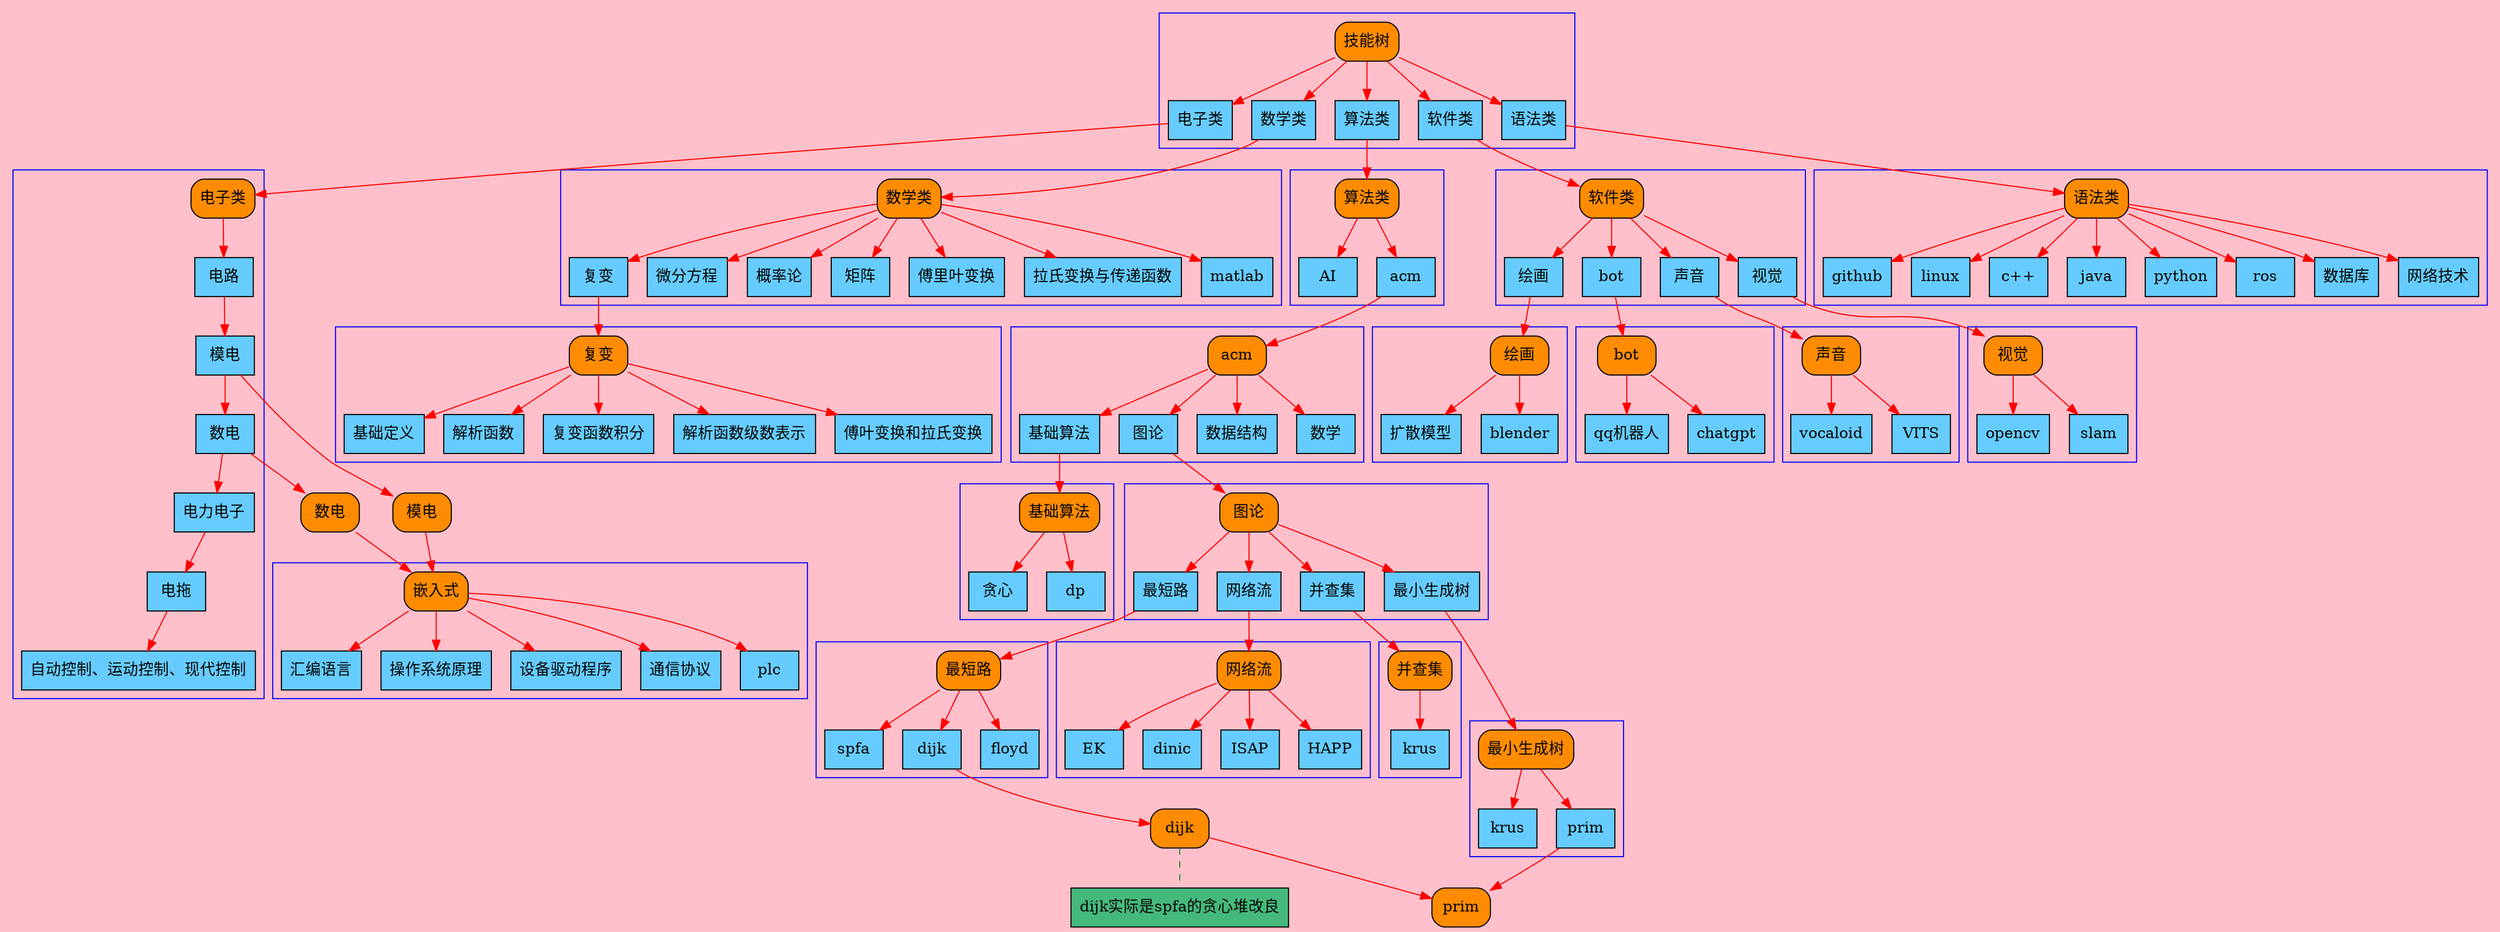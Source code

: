 digraph Example{
graph [bgcolor="pink"]
subgraph cluster_1{
	color="blue"
	1 3 5 7 9 11
}
subgraph cluster_2{
	color="blue"
	2 12 14 16 18 20 22
}
subgraph cluster_24{
	color="blue"
	24 26 28 30 32 34
}
subgraph cluster_6{
	color="blue"
	6 36 38
}
subgraph cluster_37{
	color="blue"
	37 40 42 44 46
}
subgraph cluster_41{
	color="blue"
	41 48 50 52 54
}
subgraph cluster_47{
	color="blue"
	47 58 59 61
}
subgraph cluster_51{
	color="blue"
	51 63 65 67 69
}
subgraph cluster_39{
	color="blue"
	39 71 73
}
subgraph cluster_49{
	color="blue"
	49 75 77
}
subgraph cluster_53{
	color="blue"
	53 78
}
subgraph cluster_4{
	color="blue"
	4 80 82 84 86 88 90 92
}
subgraph cluster_79{
	color="blue"
	79 94 96 98 100 102
}
subgraph cluster_8{
	color="blue"
	8 104 106 108 110
}
subgraph cluster_103{
	color="blue"
	103 112 114
}
subgraph cluster_107{
	color="blue"
	107 116 118
}
subgraph cluster_105{
	color="blue"
	105 120 122
}
subgraph cluster_109{
	color="blue"
	109 124 126
}
subgraph cluster_10{
	color="blue"
	10 128 130 132 134 136 138 140 142
}
1 [label="技能树",shape="Mrecord",style="filled",fillcolor="#FF8C00"]
1 -> {11,9,7,5,3}[style="solid",color="red"]
11 -> {10}[style="solid",color="red"]
9 -> {8}[style="solid",color="red"]
7 -> {6}[style="solid",color="red"]
5 -> {4}[style="solid",color="red"]
3 -> {2}[style="solid",color="red"]
10 -> {142,140,138,136,134,132,130,128}[style="solid",color="red"]
8 -> {110,108,106,104}[style="solid",color="red"]
6 -> {38,36}[style="solid",color="red"]
4 -> {92,90,88,86,84,82,80}[style="solid",color="red"]
2 -> {12}[style="solid",color="red"]
110 -> {109}[style="solid",color="red"]
108 -> {107}[style="solid",color="red"]
106 -> {105}[style="solid",color="red"]
104 -> {103}[style="solid",color="red"]
38 -> {37}[style="solid",color="red"]
80 -> {79}[style="solid",color="red"]
12 -> {14}[style="solid",color="red"]
109 -> {126,124}[style="solid",color="red"]
107 -> {118,116}[style="solid",color="red"]
105 -> {122,120}[style="solid",color="red"]
103 -> {114,112}[style="solid",color="red"]
37 -> {46,44,42,40}[style="solid",color="red"]
79 -> {102,100,98,96,94}[style="solid",color="red"]
14 -> {16,15}[style="solid",color="red"]
42 -> {41}[style="solid",color="red"]
40 -> {39}[style="solid",color="red"]
16 -> {18,17}[style="solid",color="red"]
15 -> {24}[style="solid",color="red"]
41 -> {54,52,50,48}[style="solid",color="red"]
39 -> {73,71}[style="solid",color="red"]
18 -> {20}[style="solid",color="red"]
17 -> {24}[style="solid",color="red"]
24 -> {34,32,30,28,26}[style="solid",color="red"]
54 -> {53}[style="solid",color="red"]
52 -> {51}[style="solid",color="red"]
50 -> {49}[style="solid",color="red"]
48 -> {47}[style="solid",color="red"]
20 -> {22}[style="solid",color="red"]
53 -> {78}[style="solid",color="red"]
51 -> {69,67,65,63}[style="solid",color="red"]
49 -> {77,75}[style="solid",color="red"]
47 -> {61,59,58}[style="solid",color="red"]
77 -> {76}[style="solid",color="red"]
59 -> {55}[style="solid",color="red"]
55 -> {76}[style="solid",color="red"]
55 -> {56}[style="dashed",color="ForestGreen",dir="none"]
2 [label="电子类",shape="Mrecord",style="filled",fillcolor="#FF8C00"]
3 [label="电子类",shape="box",style="filled",fillcolor="#66CCff"]
4 [label="数学类",shape="Mrecord",style="filled",fillcolor="#FF8C00"]
5 [label="数学类",shape="box",style="filled",fillcolor="#66CCff"]
6 [label="算法类",shape="Mrecord",style="filled",fillcolor="#FF8C00"]
7 [label="算法类",shape="box",style="filled",fillcolor="#66CCff"]
8 [label="软件类",shape="Mrecord",style="filled",fillcolor="#FF8C00"]
9 [label="软件类",shape="box",style="filled",fillcolor="#66CCff"]
10 [label="语法类",shape="Mrecord",style="filled",fillcolor="#FF8C00"]
11 [label="语法类",shape="box",style="filled",fillcolor="#66CCff"]
12 [label="电路",shape="box",style="filled",fillcolor="#66CCff"]
14 [label="模电",shape="box",style="filled",fillcolor="#66CCff"]
15 [label="模电",shape="Mrecord",style="filled",fillcolor="#FF8C00"]
16 [label="数电",shape="box",style="filled",fillcolor="#66CCff"]
17 [label="数电",shape="Mrecord",style="filled",fillcolor="#FF8C00"]
18 [label="电力电子",shape="box",style="filled",fillcolor="#66CCff"]
20 [label="电拖",shape="box",style="filled",fillcolor="#66CCff"]
22 [label="自动控制、运动控制、现代控制",shape="box",style="filled",fillcolor="#66CCff"]
24 [label="嵌入式",shape="Mrecord",style="filled",fillcolor="#FF8C00"]
26 [label="汇编语言",shape="box",style="filled",fillcolor="#66CCff"]
28 [label="操作系统原理",shape="box",style="filled",fillcolor="#66CCff"]
30 [label="设备驱动程序",shape="box",style="filled",fillcolor="#66CCff"]
32 [label="通信协议",shape="box",style="filled",fillcolor="#66CCff"]
34 [label="plc",shape="box",style="filled",fillcolor="#66CCff"]
36 [label="AI",shape="box",style="filled",fillcolor="#66CCff"]
37 [label="acm",shape="Mrecord",style="filled",fillcolor="#FF8C00"]
38 [label="acm",shape="box",style="filled",fillcolor="#66CCff"]
39 [label="基础算法",shape="Mrecord",style="filled",fillcolor="#FF8C00"]
40 [label="基础算法",shape="box",style="filled",fillcolor="#66CCff"]
41 [label="图论",shape="Mrecord",style="filled",fillcolor="#FF8C00"]
42 [label="图论",shape="box",style="filled",fillcolor="#66CCff"]
44 [label="数据结构",shape="box",style="filled",fillcolor="#66CCff"]
46 [label="数学",shape="box",style="filled",fillcolor="#66CCff"]
47 [label="最短路",shape="Mrecord",style="filled",fillcolor="#FF8C00"]
48 [label="最短路",shape="box",style="filled",fillcolor="#66CCff"]
49 [label="最小生成树",shape="Mrecord",style="filled",fillcolor="#FF8C00"]
50 [label="最小生成树",shape="box",style="filled",fillcolor="#66CCff"]
51 [label="网络流",shape="Mrecord",style="filled",fillcolor="#FF8C00"]
52 [label="网络流",shape="box",style="filled",fillcolor="#66CCff"]
53 [label="并查集",shape="Mrecord",style="filled",fillcolor="#FF8C00"]
54 [label="并查集",shape="box",style="filled",fillcolor="#66CCff"]
55 [label="dijk",shape="Mrecord",style="filled",fillcolor="#FF8C00"]
56 [label="dijk实际是spfa的贪心堆改良",shape="box",style="filled",fillcolor="#45b97c"]
58 [label="spfa",shape="box",style="filled",fillcolor="#66CCff"]
59 [label="dijk",shape="box",style="filled",fillcolor="#66CCff"]
61 [label="floyd",shape="box",style="filled",fillcolor="#66CCff"]
63 [label="EK",shape="box",style="filled",fillcolor="#66CCff"]
65 [label="dinic",shape="box",style="filled",fillcolor="#66CCff"]
67 [label="ISAP",shape="box",style="filled",fillcolor="#66CCff"]
69 [label="HAPP",shape="box",style="filled",fillcolor="#66CCff"]
71 [label="贪心",shape="box",style="filled",fillcolor="#66CCff"]
73 [label="dp",shape="box",style="filled",fillcolor="#66CCff"]
75 [label="krus",shape="box",style="filled",fillcolor="#66CCff"]
76 [label="prim",shape="Mrecord",style="filled",fillcolor="#FF8C00"]
77 [label="prim",shape="box",style="filled",fillcolor="#66CCff"]
78 [label="krus",shape="box",style="filled",fillcolor="#66CCff"]
79 [label="复变",shape="Mrecord",style="filled",fillcolor="#FF8C00"]
80 [label="复变",shape="box",style="filled",fillcolor="#66CCff"]
82 [label="微分方程",shape="box",style="filled",fillcolor="#66CCff"]
84 [label="概率论",shape="box",style="filled",fillcolor="#66CCff"]
86 [label="矩阵",shape="box",style="filled",fillcolor="#66CCff"]
88 [label="傅里叶变换",shape="box",style="filled",fillcolor="#66CCff"]
90 [label="拉氏变换与传递函数",shape="box",style="filled",fillcolor="#66CCff"]
92 [label="matlab",shape="box",style="filled",fillcolor="#66CCff"]
94 [label="基础定义",shape="box",style="filled",fillcolor="#66CCff"]
96 [label="解析函数",shape="box",style="filled",fillcolor="#66CCff"]
98 [label="复变函数积分",shape="box",style="filled",fillcolor="#66CCff"]
100 [label="解析函数级数表示",shape="box",style="filled",fillcolor="#66CCff"]
102 [label="傅叶变换和拉氏变换",shape="box",style="filled",fillcolor="#66CCff"]
103 [label="绘画",shape="Mrecord",style="filled",fillcolor="#FF8C00"]
104 [label="绘画",shape="box",style="filled",fillcolor="#66CCff"]
105 [label="bot",shape="Mrecord",style="filled",fillcolor="#FF8C00"]
106 [label="bot",shape="box",style="filled",fillcolor="#66CCff"]
107 [label="声音",shape="Mrecord",style="filled",fillcolor="#FF8C00"]
108 [label="声音",shape="box",style="filled",fillcolor="#66CCff"]
109 [label="视觉",shape="Mrecord",style="filled",fillcolor="#FF8C00"]
110 [label="视觉",shape="box",style="filled",fillcolor="#66CCff"]
112 [label="扩散模型",shape="box",style="filled",fillcolor="#66CCff"]
114 [label="blender",shape="box",style="filled",fillcolor="#66CCff"]
116 [label="vocaloid",shape="box",style="filled",fillcolor="#66CCff"]
118 [label="VITS",shape="box",style="filled",fillcolor="#66CCff"]
120 [label="qq机器人",shape="box",style="filled",fillcolor="#66CCff"]
122 [label="chatgpt",shape="box",style="filled",fillcolor="#66CCff"]
124 [label="opencv",shape="box",style="filled",fillcolor="#66CCff"]
126 [label="slam",shape="box",style="filled",fillcolor="#66CCff"]
128 [label="github",shape="box",style="filled",fillcolor="#66CCff"]
130 [label="linux",shape="box",style="filled",fillcolor="#66CCff"]
132 [label="c++",shape="box",style="filled",fillcolor="#66CCff"]
134 [label="java",shape="box",style="filled",fillcolor="#66CCff"]
136 [label="python",shape="box",style="filled",fillcolor="#66CCff"]
138 [label="ros",shape="box",style="filled",fillcolor="#66CCff"]
140 [label="数据库",shape="box",style="filled",fillcolor="#66CCff"]
142 [label="网络技术",shape="box",style="filled",fillcolor="#66CCff"]
}